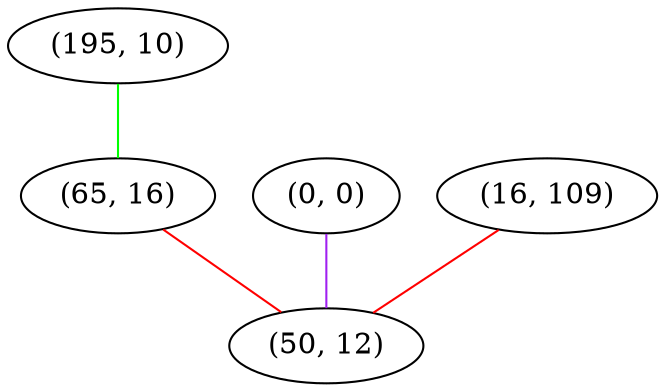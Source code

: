 graph "" {
"(195, 10)";
"(65, 16)";
"(0, 0)";
"(16, 109)";
"(50, 12)";
"(195, 10)" -- "(65, 16)"  [color=green, key=0, weight=2];
"(65, 16)" -- "(50, 12)"  [color=red, key=0, weight=1];
"(0, 0)" -- "(50, 12)"  [color=purple, key=0, weight=4];
"(16, 109)" -- "(50, 12)"  [color=red, key=0, weight=1];
}
